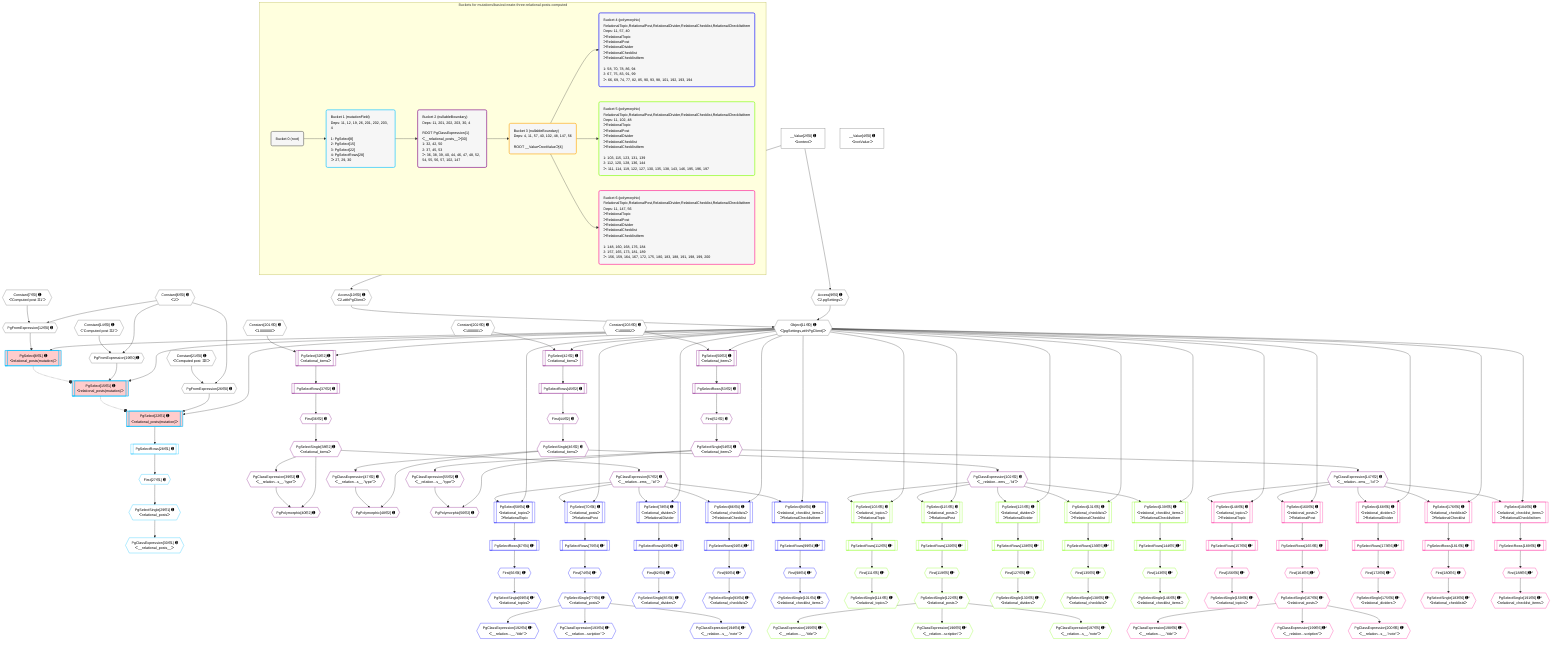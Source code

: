 %%{init: {'themeVariables': { 'fontSize': '12px'}}}%%
graph TD
    classDef path fill:#eee,stroke:#000,color:#000
    classDef plan fill:#fff,stroke-width:1px,color:#000
    classDef itemplan fill:#fff,stroke-width:2px,color:#000
    classDef unbatchedplan fill:#dff,stroke-width:1px,color:#000
    classDef sideeffectplan fill:#fcc,stroke-width:2px,color:#000
    classDef bucket fill:#f6f6f6,color:#000,stroke-width:2px,text-align:left

    subgraph "Buckets for mutations/basics/create-three-relational-posts-computed"
    Bucket0("Bucket 0 (root)"):::bucket
    Bucket1("Bucket 1 (mutationField)<br />Deps: 11, 12, 19, 26, 201, 202, 203, 4<br /><br />1: PgSelect[8]<br />2: PgSelect[15]<br />3: PgSelect[22]<br />4: PgSelectRows[28]<br />ᐳ: 27, 29, 30"):::bucket
    Bucket2("Bucket 2 (nullableBoundary)<br />Deps: 11, 201, 202, 203, 30, 4<br /><br />ROOT PgClassExpression{1}ᐸ__relational_posts__ᐳ[30]<br />1: 32, 42, 50<br />2: 37, 45, 53<br />ᐳ: 36, 38, 39, 40, 44, 46, 47, 48, 52, 54, 55, 56, 57, 102, 147"):::bucket
    Bucket3("Bucket 3 (nullableBoundary)<br />Deps: 4, 11, 57, 40, 102, 48, 147, 56<br /><br />ROOT __ValueᐸrootValueᐳ[4]"):::bucket
    Bucket4("Bucket 4 (polymorphic)<br />RelationalTopic,RelationalPost,RelationalDivider,RelationalChecklist,RelationalChecklistItem<br />Deps: 11, 57, 40<br />ᐳRelationalTopic<br />ᐳRelationalPost<br />ᐳRelationalDivider<br />ᐳRelationalChecklist<br />ᐳRelationalChecklistItem<br /><br />1: 58, 70, 78, 86, 94<br />2: 67, 75, 83, 91, 99<br />ᐳ: 66, 69, 74, 77, 82, 85, 90, 93, 98, 101, 192, 193, 194"):::bucket
    Bucket5("Bucket 5 (polymorphic)<br />RelationalTopic,RelationalPost,RelationalDivider,RelationalChecklist,RelationalChecklistItem<br />Deps: 11, 102, 48<br />ᐳRelationalTopic<br />ᐳRelationalPost<br />ᐳRelationalDivider<br />ᐳRelationalChecklist<br />ᐳRelationalChecklistItem<br /><br />1: 103, 115, 123, 131, 139<br />2: 112, 120, 128, 136, 144<br />ᐳ: 111, 114, 119, 122, 127, 130, 135, 138, 143, 146, 195, 196, 197"):::bucket
    Bucket6("Bucket 6 (polymorphic)<br />RelationalTopic,RelationalPost,RelationalDivider,RelationalChecklist,RelationalChecklistItem<br />Deps: 11, 147, 56<br />ᐳRelationalTopic<br />ᐳRelationalPost<br />ᐳRelationalDivider<br />ᐳRelationalChecklist<br />ᐳRelationalChecklistItem<br /><br />1: 148, 160, 168, 176, 184<br />2: 157, 165, 173, 181, 189<br />ᐳ: 156, 159, 164, 167, 172, 175, 180, 183, 188, 191, 198, 199, 200"):::bucket
    end
    Bucket0 --> Bucket1
    Bucket1 --> Bucket2
    Bucket2 --> Bucket3
    Bucket3 --> Bucket4 & Bucket5 & Bucket6

    %% plan dependencies
    Object11{{"Object[11∈0] ➊<br />ᐸ{pgSettings,withPgClient}ᐳ"}}:::plan
    Access9{{"Access[9∈0] ➊<br />ᐸ2.pgSettingsᐳ"}}:::plan
    Access10{{"Access[10∈0] ➊<br />ᐸ2.withPgClientᐳ"}}:::plan
    Access9 & Access10 --> Object11
    PgFromExpression12{{"PgFromExpression[12∈0] ➊"}}:::plan
    Constant6{{"Constant[6∈0] ➊<br />ᐸ2ᐳ"}}:::plan
    Constant7{{"Constant[7∈0] ➊<br />ᐸ'Computed post ꖛ1'ᐳ"}}:::plan
    Constant6 & Constant7 --> PgFromExpression12
    PgFromExpression19{{"PgFromExpression[19∈0] ➊"}}:::plan
    Constant14{{"Constant[14∈0] ➊<br />ᐸ'Computed post ꖛ2'ᐳ"}}:::plan
    Constant6 & Constant14 --> PgFromExpression19
    PgFromExpression26{{"PgFromExpression[26∈0] ➊"}}:::plan
    Constant21{{"Constant[21∈0] ➊<br />ᐸ'Computed post ꖛ3'ᐳ"}}:::plan
    Constant6 & Constant21 --> PgFromExpression26
    __Value2["__Value[2∈0] ➊<br />ᐸcontextᐳ"]:::plan
    __Value2 --> Access9
    __Value2 --> Access10
    __Value4["__Value[4∈0] ➊<br />ᐸrootValueᐳ"]:::plan
    Constant201{{"Constant[201∈0] ➊<br />ᐸ1000000ᐳ"}}:::plan
    Constant202{{"Constant[202∈0] ➊<br />ᐸ1000001ᐳ"}}:::plan
    Constant203{{"Constant[203∈0] ➊<br />ᐸ1000002ᐳ"}}:::plan
    PgSelect8[["PgSelect[8∈1] ➊<br />ᐸrelational_posts(mutation)ᐳ"]]:::sideeffectplan
    Object11 & PgFromExpression12 --> PgSelect8
    PgSelect15[["PgSelect[15∈1] ➊<br />ᐸrelational_posts(mutation)ᐳ"]]:::sideeffectplan
    Object11 & PgFromExpression19 --> PgSelect15
    PgSelect22[["PgSelect[22∈1] ➊<br />ᐸrelational_posts(mutation)ᐳ"]]:::sideeffectplan
    Object11 & PgFromExpression26 --> PgSelect22
    First27{{"First[27∈1] ➊"}}:::plan
    PgSelectRows28[["PgSelectRows[28∈1] ➊"]]:::plan
    PgSelectRows28 --> First27
    PgSelect22 --> PgSelectRows28
    PgSelectSingle29{{"PgSelectSingle[29∈1] ➊<br />ᐸrelational_postsᐳ"}}:::plan
    First27 --> PgSelectSingle29
    PgClassExpression30{{"PgClassExpression[30∈1] ➊<br />ᐸ__relational_posts__ᐳ"}}:::plan
    PgSelectSingle29 --> PgClassExpression30
    PgSelect32[["PgSelect[32∈2] ➊<br />ᐸrelational_itemsᐳ"]]:::plan
    Object11 & Constant201 --> PgSelect32
    PgPolymorphic40{{"PgPolymorphic[40∈2] ➊"}}:::plan
    PgSelectSingle38{{"PgSelectSingle[38∈2] ➊<br />ᐸrelational_itemsᐳ"}}:::plan
    PgClassExpression39{{"PgClassExpression[39∈2] ➊<br />ᐸ__relation...s__.”type”ᐳ"}}:::plan
    PgSelectSingle38 & PgClassExpression39 --> PgPolymorphic40
    PgSelect42[["PgSelect[42∈2] ➊<br />ᐸrelational_itemsᐳ"]]:::plan
    Object11 & Constant202 --> PgSelect42
    PgPolymorphic48{{"PgPolymorphic[48∈2] ➊"}}:::plan
    PgSelectSingle46{{"PgSelectSingle[46∈2] ➊<br />ᐸrelational_itemsᐳ"}}:::plan
    PgClassExpression47{{"PgClassExpression[47∈2] ➊<br />ᐸ__relation...s__.”type”ᐳ"}}:::plan
    PgSelectSingle46 & PgClassExpression47 --> PgPolymorphic48
    PgSelect50[["PgSelect[50∈2] ➊<br />ᐸrelational_itemsᐳ"]]:::plan
    Object11 & Constant203 --> PgSelect50
    PgPolymorphic56{{"PgPolymorphic[56∈2] ➊"}}:::plan
    PgSelectSingle54{{"PgSelectSingle[54∈2] ➊<br />ᐸrelational_itemsᐳ"}}:::plan
    PgClassExpression55{{"PgClassExpression[55∈2] ➊<br />ᐸ__relation...s__.”type”ᐳ"}}:::plan
    PgSelectSingle54 & PgClassExpression55 --> PgPolymorphic56
    First36{{"First[36∈2] ➊"}}:::plan
    PgSelectRows37[["PgSelectRows[37∈2] ➊"]]:::plan
    PgSelectRows37 --> First36
    PgSelect32 --> PgSelectRows37
    First36 --> PgSelectSingle38
    PgSelectSingle38 --> PgClassExpression39
    First44{{"First[44∈2] ➊"}}:::plan
    PgSelectRows45[["PgSelectRows[45∈2] ➊"]]:::plan
    PgSelectRows45 --> First44
    PgSelect42 --> PgSelectRows45
    First44 --> PgSelectSingle46
    PgSelectSingle46 --> PgClassExpression47
    First52{{"First[52∈2] ➊"}}:::plan
    PgSelectRows53[["PgSelectRows[53∈2] ➊"]]:::plan
    PgSelectRows53 --> First52
    PgSelect50 --> PgSelectRows53
    First52 --> PgSelectSingle54
    PgSelectSingle54 --> PgClassExpression55
    PgClassExpression57{{"PgClassExpression[57∈2] ➊<br />ᐸ__relation...ems__.”id”ᐳ"}}:::plan
    PgSelectSingle38 --> PgClassExpression57
    PgClassExpression102{{"PgClassExpression[102∈2] ➊<br />ᐸ__relation...ems__.”id”ᐳ"}}:::plan
    PgSelectSingle46 --> PgClassExpression102
    PgClassExpression147{{"PgClassExpression[147∈2] ➊<br />ᐸ__relation...ems__.”id”ᐳ"}}:::plan
    PgSelectSingle54 --> PgClassExpression147
    PgSelect58[["PgSelect[58∈4] ➊<br />ᐸrelational_topicsᐳ<br />ᐳRelationalTopic"]]:::plan
    Object11 & PgClassExpression57 --> PgSelect58
    PgSelect70[["PgSelect[70∈4] ➊<br />ᐸrelational_postsᐳ<br />ᐳRelationalPost"]]:::plan
    Object11 & PgClassExpression57 --> PgSelect70
    PgSelect78[["PgSelect[78∈4] ➊<br />ᐸrelational_dividersᐳ<br />ᐳRelationalDivider"]]:::plan
    Object11 & PgClassExpression57 --> PgSelect78
    PgSelect86[["PgSelect[86∈4] ➊<br />ᐸrelational_checklistsᐳ<br />ᐳRelationalChecklist"]]:::plan
    Object11 & PgClassExpression57 --> PgSelect86
    PgSelect94[["PgSelect[94∈4] ➊<br />ᐸrelational_checklist_itemsᐳ<br />ᐳRelationalChecklistItem"]]:::plan
    Object11 & PgClassExpression57 --> PgSelect94
    First66{{"First[66∈4] ➊^"}}:::plan
    PgSelectRows67[["PgSelectRows[67∈4] ➊^"]]:::plan
    PgSelectRows67 --> First66
    PgSelect58 --> PgSelectRows67
    PgSelectSingle69{{"PgSelectSingle[69∈4] ➊^<br />ᐸrelational_topicsᐳ"}}:::plan
    First66 --> PgSelectSingle69
    First74{{"First[74∈4] ➊^"}}:::plan
    PgSelectRows75[["PgSelectRows[75∈4] ➊^"]]:::plan
    PgSelectRows75 --> First74
    PgSelect70 --> PgSelectRows75
    PgSelectSingle77{{"PgSelectSingle[77∈4] ➊^<br />ᐸrelational_postsᐳ"}}:::plan
    First74 --> PgSelectSingle77
    First82{{"First[82∈4] ➊^"}}:::plan
    PgSelectRows83[["PgSelectRows[83∈4] ➊^"]]:::plan
    PgSelectRows83 --> First82
    PgSelect78 --> PgSelectRows83
    PgSelectSingle85{{"PgSelectSingle[85∈4] ➊^<br />ᐸrelational_dividersᐳ"}}:::plan
    First82 --> PgSelectSingle85
    First90{{"First[90∈4] ➊^"}}:::plan
    PgSelectRows91[["PgSelectRows[91∈4] ➊^"]]:::plan
    PgSelectRows91 --> First90
    PgSelect86 --> PgSelectRows91
    PgSelectSingle93{{"PgSelectSingle[93∈4] ➊^<br />ᐸrelational_checklistsᐳ"}}:::plan
    First90 --> PgSelectSingle93
    First98{{"First[98∈4] ➊^"}}:::plan
    PgSelectRows99[["PgSelectRows[99∈4] ➊^"]]:::plan
    PgSelectRows99 --> First98
    PgSelect94 --> PgSelectRows99
    PgSelectSingle101{{"PgSelectSingle[101∈4] ➊^<br />ᐸrelational_checklist_itemsᐳ"}}:::plan
    First98 --> PgSelectSingle101
    PgClassExpression192{{"PgClassExpression[192∈4] ➊^<br />ᐸ__relation...__.”title”ᐳ"}}:::plan
    PgSelectSingle77 --> PgClassExpression192
    PgClassExpression193{{"PgClassExpression[193∈4] ➊^<br />ᐸ__relation...scription”ᐳ"}}:::plan
    PgSelectSingle77 --> PgClassExpression193
    PgClassExpression194{{"PgClassExpression[194∈4] ➊^<br />ᐸ__relation...s__.”note”ᐳ"}}:::plan
    PgSelectSingle77 --> PgClassExpression194
    PgSelect103[["PgSelect[103∈5] ➊<br />ᐸrelational_topicsᐳ<br />ᐳRelationalTopic"]]:::plan
    Object11 & PgClassExpression102 --> PgSelect103
    PgSelect115[["PgSelect[115∈5] ➊<br />ᐸrelational_postsᐳ<br />ᐳRelationalPost"]]:::plan
    Object11 & PgClassExpression102 --> PgSelect115
    PgSelect123[["PgSelect[123∈5] ➊<br />ᐸrelational_dividersᐳ<br />ᐳRelationalDivider"]]:::plan
    Object11 & PgClassExpression102 --> PgSelect123
    PgSelect131[["PgSelect[131∈5] ➊<br />ᐸrelational_checklistsᐳ<br />ᐳRelationalChecklist"]]:::plan
    Object11 & PgClassExpression102 --> PgSelect131
    PgSelect139[["PgSelect[139∈5] ➊<br />ᐸrelational_checklist_itemsᐳ<br />ᐳRelationalChecklistItem"]]:::plan
    Object11 & PgClassExpression102 --> PgSelect139
    First111{{"First[111∈5] ➊^"}}:::plan
    PgSelectRows112[["PgSelectRows[112∈5] ➊^"]]:::plan
    PgSelectRows112 --> First111
    PgSelect103 --> PgSelectRows112
    PgSelectSingle114{{"PgSelectSingle[114∈5] ➊^<br />ᐸrelational_topicsᐳ"}}:::plan
    First111 --> PgSelectSingle114
    First119{{"First[119∈5] ➊^"}}:::plan
    PgSelectRows120[["PgSelectRows[120∈5] ➊^"]]:::plan
    PgSelectRows120 --> First119
    PgSelect115 --> PgSelectRows120
    PgSelectSingle122{{"PgSelectSingle[122∈5] ➊^<br />ᐸrelational_postsᐳ"}}:::plan
    First119 --> PgSelectSingle122
    First127{{"First[127∈5] ➊^"}}:::plan
    PgSelectRows128[["PgSelectRows[128∈5] ➊^"]]:::plan
    PgSelectRows128 --> First127
    PgSelect123 --> PgSelectRows128
    PgSelectSingle130{{"PgSelectSingle[130∈5] ➊^<br />ᐸrelational_dividersᐳ"}}:::plan
    First127 --> PgSelectSingle130
    First135{{"First[135∈5] ➊^"}}:::plan
    PgSelectRows136[["PgSelectRows[136∈5] ➊^"]]:::plan
    PgSelectRows136 --> First135
    PgSelect131 --> PgSelectRows136
    PgSelectSingle138{{"PgSelectSingle[138∈5] ➊^<br />ᐸrelational_checklistsᐳ"}}:::plan
    First135 --> PgSelectSingle138
    First143{{"First[143∈5] ➊^"}}:::plan
    PgSelectRows144[["PgSelectRows[144∈5] ➊^"]]:::plan
    PgSelectRows144 --> First143
    PgSelect139 --> PgSelectRows144
    PgSelectSingle146{{"PgSelectSingle[146∈5] ➊^<br />ᐸrelational_checklist_itemsᐳ"}}:::plan
    First143 --> PgSelectSingle146
    PgClassExpression195{{"PgClassExpression[195∈5] ➊^<br />ᐸ__relation...__.”title”ᐳ"}}:::plan
    PgSelectSingle122 --> PgClassExpression195
    PgClassExpression196{{"PgClassExpression[196∈5] ➊^<br />ᐸ__relation...scription”ᐳ"}}:::plan
    PgSelectSingle122 --> PgClassExpression196
    PgClassExpression197{{"PgClassExpression[197∈5] ➊^<br />ᐸ__relation...s__.”note”ᐳ"}}:::plan
    PgSelectSingle122 --> PgClassExpression197
    PgSelect148[["PgSelect[148∈6] ➊<br />ᐸrelational_topicsᐳ<br />ᐳRelationalTopic"]]:::plan
    Object11 & PgClassExpression147 --> PgSelect148
    PgSelect160[["PgSelect[160∈6] ➊<br />ᐸrelational_postsᐳ<br />ᐳRelationalPost"]]:::plan
    Object11 & PgClassExpression147 --> PgSelect160
    PgSelect168[["PgSelect[168∈6] ➊<br />ᐸrelational_dividersᐳ<br />ᐳRelationalDivider"]]:::plan
    Object11 & PgClassExpression147 --> PgSelect168
    PgSelect176[["PgSelect[176∈6] ➊<br />ᐸrelational_checklistsᐳ<br />ᐳRelationalChecklist"]]:::plan
    Object11 & PgClassExpression147 --> PgSelect176
    PgSelect184[["PgSelect[184∈6] ➊<br />ᐸrelational_checklist_itemsᐳ<br />ᐳRelationalChecklistItem"]]:::plan
    Object11 & PgClassExpression147 --> PgSelect184
    First156{{"First[156∈6] ➊^"}}:::plan
    PgSelectRows157[["PgSelectRows[157∈6] ➊^"]]:::plan
    PgSelectRows157 --> First156
    PgSelect148 --> PgSelectRows157
    PgSelectSingle159{{"PgSelectSingle[159∈6] ➊^<br />ᐸrelational_topicsᐳ"}}:::plan
    First156 --> PgSelectSingle159
    First164{{"First[164∈6] ➊^"}}:::plan
    PgSelectRows165[["PgSelectRows[165∈6] ➊^"]]:::plan
    PgSelectRows165 --> First164
    PgSelect160 --> PgSelectRows165
    PgSelectSingle167{{"PgSelectSingle[167∈6] ➊^<br />ᐸrelational_postsᐳ"}}:::plan
    First164 --> PgSelectSingle167
    First172{{"First[172∈6] ➊^"}}:::plan
    PgSelectRows173[["PgSelectRows[173∈6] ➊^"]]:::plan
    PgSelectRows173 --> First172
    PgSelect168 --> PgSelectRows173
    PgSelectSingle175{{"PgSelectSingle[175∈6] ➊^<br />ᐸrelational_dividersᐳ"}}:::plan
    First172 --> PgSelectSingle175
    First180{{"First[180∈6] ➊^"}}:::plan
    PgSelectRows181[["PgSelectRows[181∈6] ➊^"]]:::plan
    PgSelectRows181 --> First180
    PgSelect176 --> PgSelectRows181
    PgSelectSingle183{{"PgSelectSingle[183∈6] ➊^<br />ᐸrelational_checklistsᐳ"}}:::plan
    First180 --> PgSelectSingle183
    First188{{"First[188∈6] ➊^"}}:::plan
    PgSelectRows189[["PgSelectRows[189∈6] ➊^"]]:::plan
    PgSelectRows189 --> First188
    PgSelect184 --> PgSelectRows189
    PgSelectSingle191{{"PgSelectSingle[191∈6] ➊^<br />ᐸrelational_checklist_itemsᐳ"}}:::plan
    First188 --> PgSelectSingle191
    PgClassExpression198{{"PgClassExpression[198∈6] ➊^<br />ᐸ__relation...__.”title”ᐳ"}}:::plan
    PgSelectSingle167 --> PgClassExpression198
    PgClassExpression199{{"PgClassExpression[199∈6] ➊^<br />ᐸ__relation...scription”ᐳ"}}:::plan
    PgSelectSingle167 --> PgClassExpression199
    PgClassExpression200{{"PgClassExpression[200∈6] ➊^<br />ᐸ__relation...s__.”note”ᐳ"}}:::plan
    PgSelectSingle167 --> PgClassExpression200

    %% define steps
    classDef bucket0 stroke:#696969
    class Bucket0,__Value2,__Value4,Constant6,Constant7,Access9,Access10,Object11,PgFromExpression12,Constant14,PgFromExpression19,Constant21,PgFromExpression26,Constant201,Constant202,Constant203 bucket0
    classDef bucket1 stroke:#00bfff
    class Bucket1,PgSelect8,PgSelect15,PgSelect22,First27,PgSelectRows28,PgSelectSingle29,PgClassExpression30 bucket1
    classDef bucket2 stroke:#7f007f
    class Bucket2,PgSelect32,First36,PgSelectRows37,PgSelectSingle38,PgClassExpression39,PgPolymorphic40,PgSelect42,First44,PgSelectRows45,PgSelectSingle46,PgClassExpression47,PgPolymorphic48,PgSelect50,First52,PgSelectRows53,PgSelectSingle54,PgClassExpression55,PgPolymorphic56,PgClassExpression57,PgClassExpression102,PgClassExpression147 bucket2
    classDef bucket3 stroke:#ffa500
    class Bucket3 bucket3
    classDef bucket4 stroke:#0000ff
    class Bucket4,PgSelect58,First66,PgSelectRows67,PgSelectSingle69,PgSelect70,First74,PgSelectRows75,PgSelectSingle77,PgSelect78,First82,PgSelectRows83,PgSelectSingle85,PgSelect86,First90,PgSelectRows91,PgSelectSingle93,PgSelect94,First98,PgSelectRows99,PgSelectSingle101,PgClassExpression192,PgClassExpression193,PgClassExpression194 bucket4
    classDef bucket5 stroke:#7fff00
    class Bucket5,PgSelect103,First111,PgSelectRows112,PgSelectSingle114,PgSelect115,First119,PgSelectRows120,PgSelectSingle122,PgSelect123,First127,PgSelectRows128,PgSelectSingle130,PgSelect131,First135,PgSelectRows136,PgSelectSingle138,PgSelect139,First143,PgSelectRows144,PgSelectSingle146,PgClassExpression195,PgClassExpression196,PgClassExpression197 bucket5
    classDef bucket6 stroke:#ff1493
    class Bucket6,PgSelect148,First156,PgSelectRows157,PgSelectSingle159,PgSelect160,First164,PgSelectRows165,PgSelectSingle167,PgSelect168,First172,PgSelectRows173,PgSelectSingle175,PgSelect176,First180,PgSelectRows181,PgSelectSingle183,PgSelect184,First188,PgSelectRows189,PgSelectSingle191,PgClassExpression198,PgClassExpression199,PgClassExpression200 bucket6

    %% implicit side effects
    PgSelect8 -.-o PgSelect15
    PgSelect15 -.-o PgSelect22